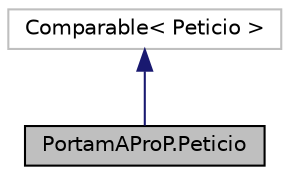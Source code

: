 digraph "PortamAProP.Peticio"
{
  edge [fontname="Helvetica",fontsize="10",labelfontname="Helvetica",labelfontsize="10"];
  node [fontname="Helvetica",fontsize="10",shape=record];
  Node2 [label="PortamAProP.Peticio",height=0.2,width=0.4,color="black", fillcolor="grey75", style="filled", fontcolor="black"];
  Node3 -> Node2 [dir="back",color="midnightblue",fontsize="10",style="solid"];
  Node3 [label="Comparable\< Peticio \>",height=0.2,width=0.4,color="grey75", fillcolor="white", style="filled"];
}
